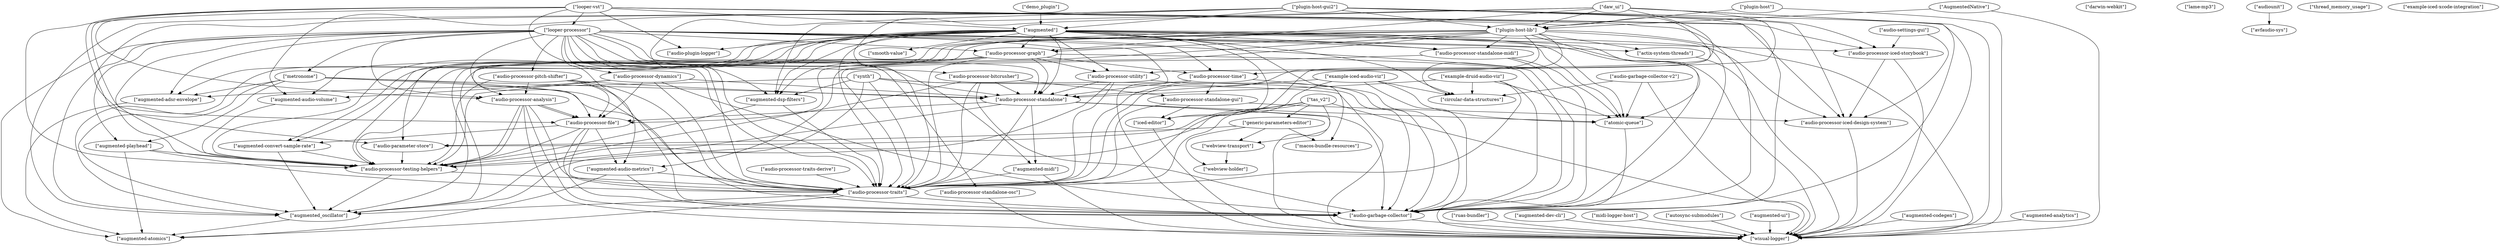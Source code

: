 digraph {
    0 [ label = "[\"circular-data-structures\"]" ]
    1 [ label = "[\"augmented-atomics\"]" ]
    2 [ label = "[\"smooth-value\"]" ]
    3 [ label = "[\"audio-plugin-logger\"]" ]
    4 [ label = "[\"wisual-logger\"]" ]
    5 [ label = "[\"augmented-codegen\"]" ]
    6 [ label = "[\"atomic-queue\"]" ]
    7 [ label = "[\"audio-processor-standalone-osc\"]" ]
    8 [ label = "[\"actix-system-threads\"]" ]
    9 [ label = "[\"augmented-analytics\"]" ]
    10 [ label = "[\"iced-editor\"]" ]
    11 [ label = "[\"audio-processor-iced-design-system\"]" ]
    12 [ label = "[\"audio-processor-iced-storybook\"]" ]
    13 [ label = "[\"audio-settings-gui\"]" ]
    14 [ label = "[\"webview-holder\"]" ]
    15 [ label = "[\"webview-transport\"]" ]
    16 [ label = "[\"macos-bundle-resources\"]" ]
    17 [ label = "[\"darwin-webkit\"]" ]
    18 [ label = "[\"audio-garbage-collector-v2\"]" ]
    19 [ label = "[\"lame-mp3\"]" ]
    20 [ label = "[\"augmented_oscillator\"]" ]
    21 [ label = "[\"avfaudio-sys\"]" ]
    22 [ label = "[\"audiounit\"]" ]
    23 [ label = "[\"augmented-adsr-envelope\"]" ]
    24 [ label = "[\"audio-garbage-collector\"]" ]
    25 [ label = "[\"audio-processor-traits\"]" ]
    26 [ label = "[\"augmented-midi\"]" ]
    27 [ label = "[\"audio-processor-standalone-gui\"]" ]
    28 [ label = "[\"audio-processor-standalone-midi\"]" ]
    29 [ label = "[\"augmented-audio-metrics\"]" ]
    30 [ label = "[\"audio-processor-traits-derive\"]" ]
    31 [ label = "[\"audio-processor-testing-helpers\"]" ]
    32 [ label = "[\"augmented-convert-sample-rate\"]" ]
    33 [ label = "[\"augmented-dsp-filters\"]" ]
    34 [ label = "[\"augmented-audio-volume\"]" ]
    35 [ label = "[\"augmented-playhead\"]" ]
    36 [ label = "[\"audio-parameter-store\"]" ]
    37 [ label = "[\"generic-parameters-editor\"]" ]
    38 [ label = "[\"tas_v2\"]" ]
    39 [ label = "[\"audio-processor-file\"]" ]
    40 [ label = "[\"audio-processor-standalone\"]" ]
    41 [ label = "[\"metronome\"]" ]
    42 [ label = "[\"synth\"]" ]
    43 [ label = "[\"audio-processor-time\"]" ]
    44 [ label = "[\"audio-processor-bitcrusher\"]" ]
    45 [ label = "[\"audio-processor-utility\"]" ]
    46 [ label = "[\"audio-processor-graph\"]" ]
    47 [ label = "[\"augmented\"]" ]
    48 [ label = "[\"demo_plugin\"]" ]
    49 [ label = "[\"audio-processor-analysis\"]" ]
    50 [ label = "[\"plugin-host-lib\"]" ]
    51 [ label = "[\"daw_ui\"]" ]
    52 [ label = "[\"plugin-host\"]" ]
    53 [ label = "[\"plugin-host-gui2\"]" ]
    54 [ label = "[\"audio-processor-pitch-shifter\"]" ]
    55 [ label = "[\"audio-processor-dynamics\"]" ]
    56 [ label = "[\"looper-processor\"]" ]
    57 [ label = "[\"looper-vst\"]" ]
    58 [ label = "[\"ruas-bundler\"]" ]
    59 [ label = "[\"augmented-dev-cli\"]" ]
    60 [ label = "[\"midi-logger-host\"]" ]
    61 [ label = "[\"autosync-submodules\"]" ]
    62 [ label = "[\"augmented-ui\"]" ]
    63 [ label = "[\"thread_memory_usage\"]" ]
    64 [ label = "[\"AugmentedNative\"]" ]
    65 [ label = "[\"example-iced-audio-viz\"]" ]
    66 [ label = "[\"example-iced-xcode-integration\"]" ]
    67 [ label = "[\"example-druid-audio-viz\"]" ]
    67 -> 40 [ ]
    67 -> 24 [ ]
    67 -> 6 [ ]
    67 -> 0 [ ]
    67 -> 25 [ ]
    65 -> 40 [ ]
    65 -> 24 [ ]
    65 -> 6 [ ]
    65 -> 0 [ ]
    65 -> 25 [ ]
    64 -> 50 [ ]
    64 -> 4 [ ]
    62 -> 4 [ ]
    61 -> 4 [ ]
    60 -> 4 [ ]
    59 -> 4 [ ]
    58 -> 4 [ ]
    31 -> 25 [ ]
    31 -> 20 [ ]
    24 -> 4 [ ]
    55 -> 25 [ ]
    55 -> 24 [ ]
    55 -> 34 [ ]
    55 -> 39 [ ]
    55 -> 31 [ ]
    55 -> 40 [ ]
    49 -> 24 [ ]
    49 -> 25 [ ]
    49 -> 31 [ ]
    49 -> 39 [ ]
    49 -> 4 [ ]
    49 -> 31 [ ]
    49 -> 39 [ ]
    46 -> 25 [ ]
    46 -> 24 [ ]
    46 -> 20 [ ]
    46 -> 31 [ ]
    46 -> 45 [ ]
    46 -> 43 [ ]
    46 -> 33 [ ]
    46 -> 40 [ ]
    23 -> 1 [ ]
    45 -> 25 [ ]
    45 -> 24 [ ]
    45 -> 40 [ ]
    45 -> 31 [ ]
    43 -> 25 [ ]
    43 -> 24 [ ]
    43 -> 40 [ ]
    43 -> 27 [ ]
    30 -> 25 [ ]
    20 -> 1 [ ]
    25 -> 1 [ ]
    25 -> 24 [ ]
    25 -> 20 [ ]
    54 -> 49 [ ]
    54 -> 25 [ ]
    54 -> 24 [ ]
    54 -> 40 [ ]
    54 -> 31 [ ]
    54 -> 39 [ ]
    44 -> 25 [ ]
    44 -> 24 [ ]
    44 -> 40 [ ]
    44 -> 27 [ ]
    44 -> 31 [ ]
    18 -> 6 [ ]
    18 -> 0 [ ]
    18 -> 4 [ ]
    22 -> 21 [ ]
    39 -> 24 [ ]
    39 -> 25 [ ]
    39 -> 29 [ ]
    39 -> 32 [ ]
    39 -> 31 [ ]
    36 -> 31 [ ]
    15 -> 14 [ ]
    11 -> 4 [ ]
    37 -> 36 [ ]
    37 -> 16 [ ]
    37 -> 14 [ ]
    37 -> 15 [ ]
    10 -> 4 [ ]
    13 -> 11 [ ]
    13 -> 12 [ ]
    12 -> 4 [ ]
    12 -> 11 [ ]
    47 -> 40 [ ]
    47 -> 28 [ ]
    47 -> 23 [ ]
    47 -> 24 [ ]
    47 -> 36 [ ]
    47 -> 46 [ ]
    47 -> 25 [ ]
    47 -> 45 [ ]
    47 -> 20 [ ]
    47 -> 6 [ ]
    47 -> 34 [ ]
    47 -> 0 [ ]
    47 -> 2 [ ]
    47 -> 32 [ ]
    47 -> 33 [ ]
    47 -> 11 [ ]
    47 -> 12 [ ]
    47 -> 10 [ ]
    47 -> 16 [ ]
    47 -> 3 [ ]
    47 -> 4 [ ]
    47 -> 31 [ ]
    29 -> 24 [ ]
    29 -> 25 [ ]
    29 -> 1 [ ]
    9 -> 4 [ ]
    40 -> 4 [ ]
    40 -> 39 [ ]
    40 -> 24 [ ]
    40 -> 25 [ ]
    40 -> 26 [ ]
    40 -> 6 [ ]
    40 -> 31 [ ]
    8 -> 4 [ ]
    7 -> 4 [ ]
    28 -> 6 [ ]
    28 -> 25 [ ]
    28 -> 24 [ ]
    27 -> 25 [ ]
    27 -> 10 [ ]
    27 -> 11 [ ]
    35 -> 25 [ ]
    35 -> 1 [ ]
    35 -> 31 [ ]
    34 -> 31 [ ]
    6 -> 4 [ ]
    26 -> 25 [ ]
    26 -> 4 [ ]
    33 -> 25 [ ]
    33 -> 31 [ ]
    32 -> 20 [ ]
    32 -> 31 [ ]
    38 -> 15 [ ]
    38 -> 36 [ ]
    38 -> 20 [ ]
    38 -> 4 [ ]
    38 -> 37 [ ]
    38 -> 25 [ ]
    5 -> 4 [ ]
    56 -> 8 [ ]
    56 -> 41 [ ]
    56 -> 6 [ ]
    56 -> 23 [ ]
    56 -> 1 [ ]
    56 -> 35 [ ]
    56 -> 24 [ ]
    56 -> 40 [ ]
    56 -> 28 [ ]
    56 -> 7 [ ]
    56 -> 46 [ ]
    56 -> 25 [ ]
    56 -> 4 [ ]
    56 -> 39 [ ]
    56 -> 26 [ ]
    56 -> 20 [ ]
    56 -> 29 [ ]
    56 -> 54 [ ]
    56 -> 44 [ ]
    56 -> 43 [ ]
    56 -> 55 [ ]
    56 -> 49 [ ]
    56 -> 33 [ ]
    56 -> 31 [ ]
    57 -> 11 [ ]
    57 -> 10 [ ]
    57 -> 12 [ ]
    57 -> 31 [ ]
    57 -> 47 [ ]
    57 -> 49 [ ]
    57 -> 24 [ ]
    57 -> 36 [ ]
    57 -> 25 [ ]
    57 -> 3 [ ]
    57 -> 39 [ ]
    57 -> 56 [ ]
    48 -> 47 [ ]
    42 -> 24 [ ]
    42 -> 25 [ ]
    42 -> 23 [ ]
    42 -> 20 [ ]
    42 -> 40 [ ]
    42 -> 4 [ ]
    42 -> 33 [ ]
    50 -> 4 [ ]
    50 -> 6 [ ]
    50 -> 24 [ ]
    50 -> 46 [ ]
    50 -> 49 [ ]
    50 -> 29 [ ]
    50 -> 39 [ ]
    50 -> 28 [ ]
    50 -> 25 [ ]
    50 -> 0 [ ]
    50 -> 32 [ ]
    50 -> 20 [ ]
    50 -> 8 [ ]
    50 -> 31 [ ]
    53 -> 47 [ ]
    53 -> 25 [ ]
    53 -> 24 [ ]
    53 -> 12 [ ]
    53 -> 11 [ ]
    53 -> 34 [ ]
    53 -> 50 [ ]
    53 -> 4 [ ]
    53 -> 20 [ ]
    53 -> 31 [ ]
    52 -> 4 [ ]
    52 -> 50 [ ]
    51 -> 24 [ ]
    51 -> 25 [ ]
    51 -> 43 [ ]
    51 -> 33 [ ]
    51 -> 45 [ ]
    51 -> 46 [ ]
    51 -> 50 [ ]
    51 -> 4 [ ]
    41 -> 20 [ ]
    41 -> 25 [ ]
    41 -> 40 [ ]
    41 -> 24 [ ]
    41 -> 35 [ ]
    41 -> 23 [ ]
}

